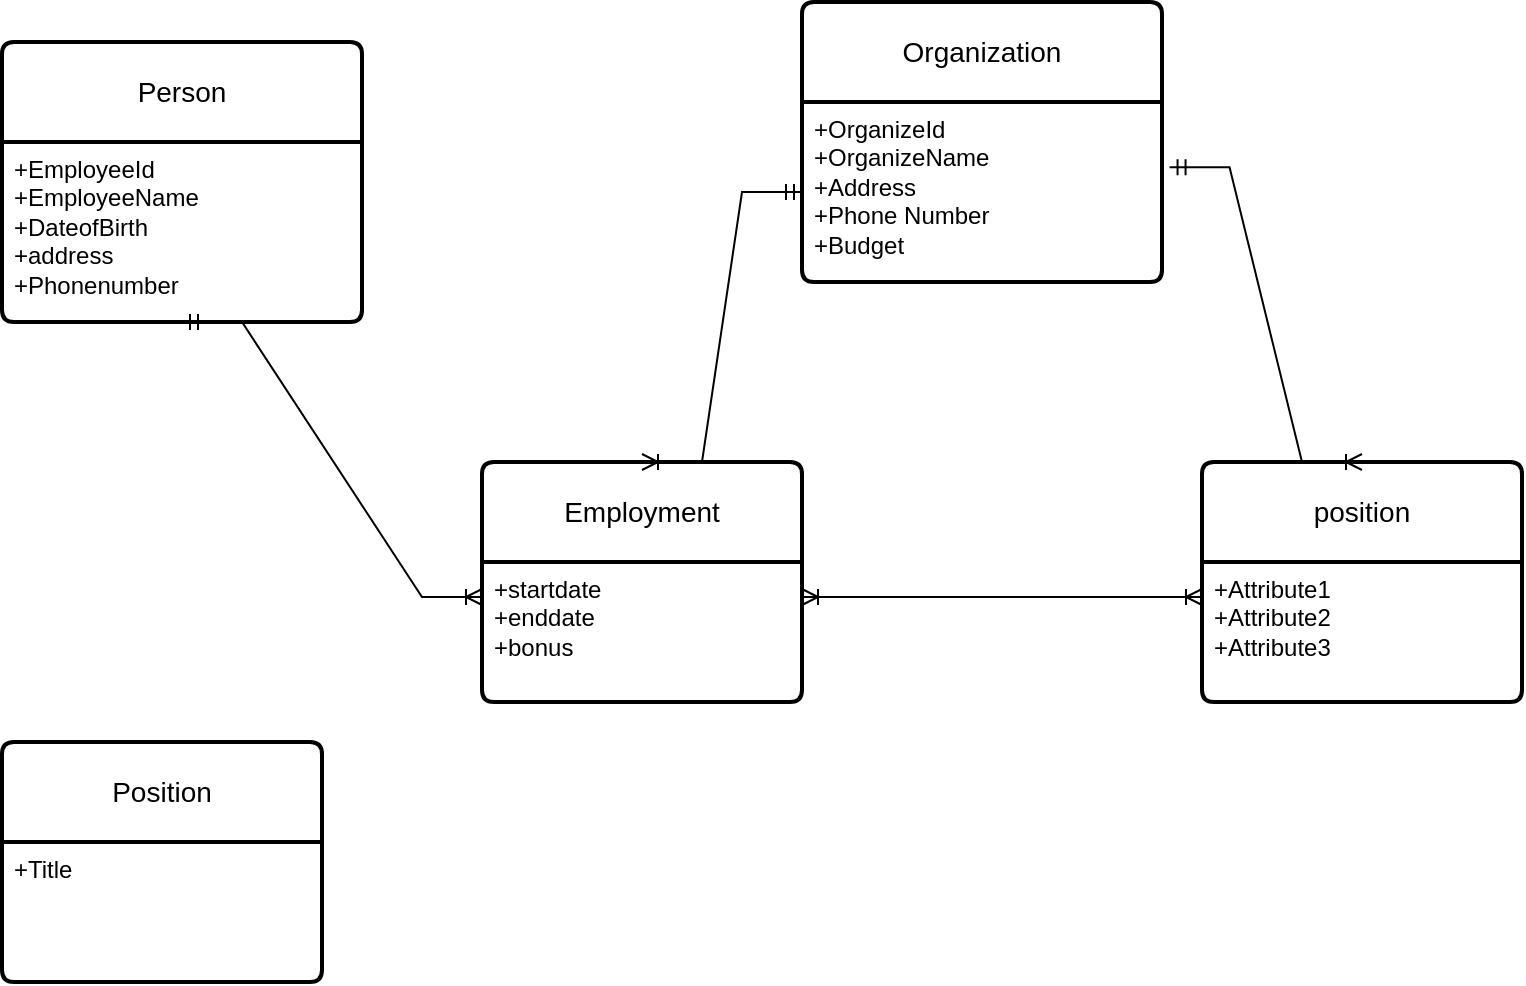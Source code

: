<mxfile version="24.7.16">
  <diagram name="Trang-1" id="uxF3svlyaMLTP5FmWMqY">
    <mxGraphModel dx="521" dy="1083" grid="1" gridSize="10" guides="1" tooltips="1" connect="1" arrows="1" fold="1" page="1" pageScale="1" pageWidth="827" pageHeight="1169" math="0" shadow="0">
      <root>
        <mxCell id="0" />
        <mxCell id="1" parent="0" />
        <mxCell id="VdMOmE4zb1gzsC1R1lpb-1" value="Person" style="swimlane;childLayout=stackLayout;horizontal=1;startSize=50;horizontalStack=0;rounded=1;fontSize=14;fontStyle=0;strokeWidth=2;resizeParent=0;resizeLast=1;shadow=0;dashed=0;align=center;arcSize=4;whiteSpace=wrap;html=1;" vertex="1" parent="1">
          <mxGeometry x="150" y="340" width="180" height="140" as="geometry" />
        </mxCell>
        <mxCell id="VdMOmE4zb1gzsC1R1lpb-2" value="+EmployeeId&lt;div&gt;+EmployeeName&lt;/div&gt;&lt;div&gt;+DateofBirth&lt;/div&gt;&lt;div&gt;+address&lt;/div&gt;&lt;div&gt;+Phonenumber&lt;/div&gt;" style="align=left;strokeColor=none;fillColor=none;spacingLeft=4;fontSize=12;verticalAlign=top;resizable=0;rotatable=0;part=1;html=1;" vertex="1" parent="VdMOmE4zb1gzsC1R1lpb-1">
          <mxGeometry y="50" width="180" height="90" as="geometry" />
        </mxCell>
        <mxCell id="VdMOmE4zb1gzsC1R1lpb-7" value="Organization" style="swimlane;childLayout=stackLayout;horizontal=1;startSize=50;horizontalStack=0;rounded=1;fontSize=14;fontStyle=0;strokeWidth=2;resizeParent=0;resizeLast=1;shadow=0;dashed=0;align=center;arcSize=4;whiteSpace=wrap;html=1;" vertex="1" parent="1">
          <mxGeometry x="550" y="320" width="180" height="140" as="geometry" />
        </mxCell>
        <mxCell id="VdMOmE4zb1gzsC1R1lpb-8" value="+OrganizeId&lt;div&gt;+OrganizeName&lt;/div&gt;&lt;div&gt;+Address&lt;/div&gt;&lt;div&gt;+Phone Number&lt;/div&gt;&lt;div&gt;+Budget&lt;/div&gt;" style="align=left;strokeColor=none;fillColor=none;spacingLeft=4;fontSize=12;verticalAlign=top;resizable=0;rotatable=0;part=1;html=1;" vertex="1" parent="VdMOmE4zb1gzsC1R1lpb-7">
          <mxGeometry y="50" width="180" height="90" as="geometry" />
        </mxCell>
        <mxCell id="VdMOmE4zb1gzsC1R1lpb-12" value="Position" style="swimlane;childLayout=stackLayout;horizontal=1;startSize=50;horizontalStack=0;rounded=1;fontSize=14;fontStyle=0;strokeWidth=2;resizeParent=0;resizeLast=1;shadow=0;dashed=0;align=center;arcSize=4;whiteSpace=wrap;html=1;" vertex="1" parent="1">
          <mxGeometry x="150" y="690" width="160" height="120" as="geometry" />
        </mxCell>
        <mxCell id="VdMOmE4zb1gzsC1R1lpb-13" value="+Title" style="align=left;strokeColor=none;fillColor=none;spacingLeft=4;fontSize=12;verticalAlign=top;resizable=0;rotatable=0;part=1;html=1;" vertex="1" parent="VdMOmE4zb1gzsC1R1lpb-12">
          <mxGeometry y="50" width="160" height="70" as="geometry" />
        </mxCell>
        <mxCell id="VdMOmE4zb1gzsC1R1lpb-14" value="Employment" style="swimlane;childLayout=stackLayout;horizontal=1;startSize=50;horizontalStack=0;rounded=1;fontSize=14;fontStyle=0;strokeWidth=2;resizeParent=0;resizeLast=1;shadow=0;dashed=0;align=center;arcSize=4;whiteSpace=wrap;html=1;" vertex="1" parent="1">
          <mxGeometry x="390" y="550" width="160" height="120" as="geometry" />
        </mxCell>
        <mxCell id="VdMOmE4zb1gzsC1R1lpb-15" value="+startdate&lt;div&gt;+enddate&lt;/div&gt;&lt;div&gt;+bonus&lt;/div&gt;" style="align=left;strokeColor=none;fillColor=none;spacingLeft=4;fontSize=12;verticalAlign=top;resizable=0;rotatable=0;part=1;html=1;" vertex="1" parent="VdMOmE4zb1gzsC1R1lpb-14">
          <mxGeometry y="50" width="160" height="70" as="geometry" />
        </mxCell>
        <mxCell id="VdMOmE4zb1gzsC1R1lpb-17" value="" style="edgeStyle=entityRelationEdgeStyle;fontSize=12;html=1;endArrow=ERoneToMany;startArrow=ERmandOne;rounded=0;entryX=0.5;entryY=0;entryDx=0;entryDy=0;exitX=0;exitY=0.5;exitDx=0;exitDy=0;" edge="1" parent="1" source="VdMOmE4zb1gzsC1R1lpb-8" target="VdMOmE4zb1gzsC1R1lpb-14">
          <mxGeometry width="100" height="100" relative="1" as="geometry">
            <mxPoint x="414" y="400" as="sourcePoint" />
            <mxPoint x="514" y="300" as="targetPoint" />
          </mxGeometry>
        </mxCell>
        <mxCell id="VdMOmE4zb1gzsC1R1lpb-18" value="" style="edgeStyle=entityRelationEdgeStyle;fontSize=12;html=1;endArrow=ERoneToMany;startArrow=ERmandOne;rounded=0;exitX=0.5;exitY=1;exitDx=0;exitDy=0;entryX=0;entryY=0.25;entryDx=0;entryDy=0;" edge="1" parent="1" source="VdMOmE4zb1gzsC1R1lpb-2" target="VdMOmE4zb1gzsC1R1lpb-15">
          <mxGeometry width="100" height="100" relative="1" as="geometry">
            <mxPoint x="330" y="530" as="sourcePoint" />
            <mxPoint x="430" y="430" as="targetPoint" />
            <Array as="points">
              <mxPoint x="280" y="680" />
            </Array>
          </mxGeometry>
        </mxCell>
        <mxCell id="VdMOmE4zb1gzsC1R1lpb-19" value="position" style="swimlane;childLayout=stackLayout;horizontal=1;startSize=50;horizontalStack=0;rounded=1;fontSize=14;fontStyle=0;strokeWidth=2;resizeParent=0;resizeLast=1;shadow=0;dashed=0;align=center;arcSize=4;whiteSpace=wrap;html=1;" vertex="1" parent="1">
          <mxGeometry x="750" y="550" width="160" height="120" as="geometry" />
        </mxCell>
        <mxCell id="VdMOmE4zb1gzsC1R1lpb-20" value="+Attribute1&#xa;+Attribute2&#xa;+Attribute3" style="align=left;strokeColor=none;fillColor=none;spacingLeft=4;fontSize=12;verticalAlign=top;resizable=0;rotatable=0;part=1;html=1;" vertex="1" parent="VdMOmE4zb1gzsC1R1lpb-19">
          <mxGeometry y="50" width="160" height="70" as="geometry" />
        </mxCell>
        <mxCell id="VdMOmE4zb1gzsC1R1lpb-21" value="" style="edgeStyle=entityRelationEdgeStyle;fontSize=12;html=1;endArrow=ERoneToMany;startArrow=ERmandOne;rounded=0;entryX=0.5;entryY=0;entryDx=0;entryDy=0;exitX=1.021;exitY=0.363;exitDx=0;exitDy=0;exitPerimeter=0;" edge="1" parent="1" source="VdMOmE4zb1gzsC1R1lpb-8" target="VdMOmE4zb1gzsC1R1lpb-19">
          <mxGeometry width="100" height="100" relative="1" as="geometry">
            <mxPoint x="945" y="340" as="sourcePoint" />
            <mxPoint x="835" y="475" as="targetPoint" />
          </mxGeometry>
        </mxCell>
        <mxCell id="VdMOmE4zb1gzsC1R1lpb-22" value="" style="edgeStyle=entityRelationEdgeStyle;fontSize=12;html=1;endArrow=ERoneToMany;startArrow=ERoneToMany;rounded=0;exitX=1;exitY=0.25;exitDx=0;exitDy=0;entryX=0;entryY=0.25;entryDx=0;entryDy=0;" edge="1" parent="1" source="VdMOmE4zb1gzsC1R1lpb-15" target="VdMOmE4zb1gzsC1R1lpb-20">
          <mxGeometry width="100" height="100" relative="1" as="geometry">
            <mxPoint x="720" y="620" as="sourcePoint" />
            <mxPoint x="820" y="520" as="targetPoint" />
            <Array as="points">
              <mxPoint x="680" y="590" />
            </Array>
          </mxGeometry>
        </mxCell>
      </root>
    </mxGraphModel>
  </diagram>
</mxfile>
